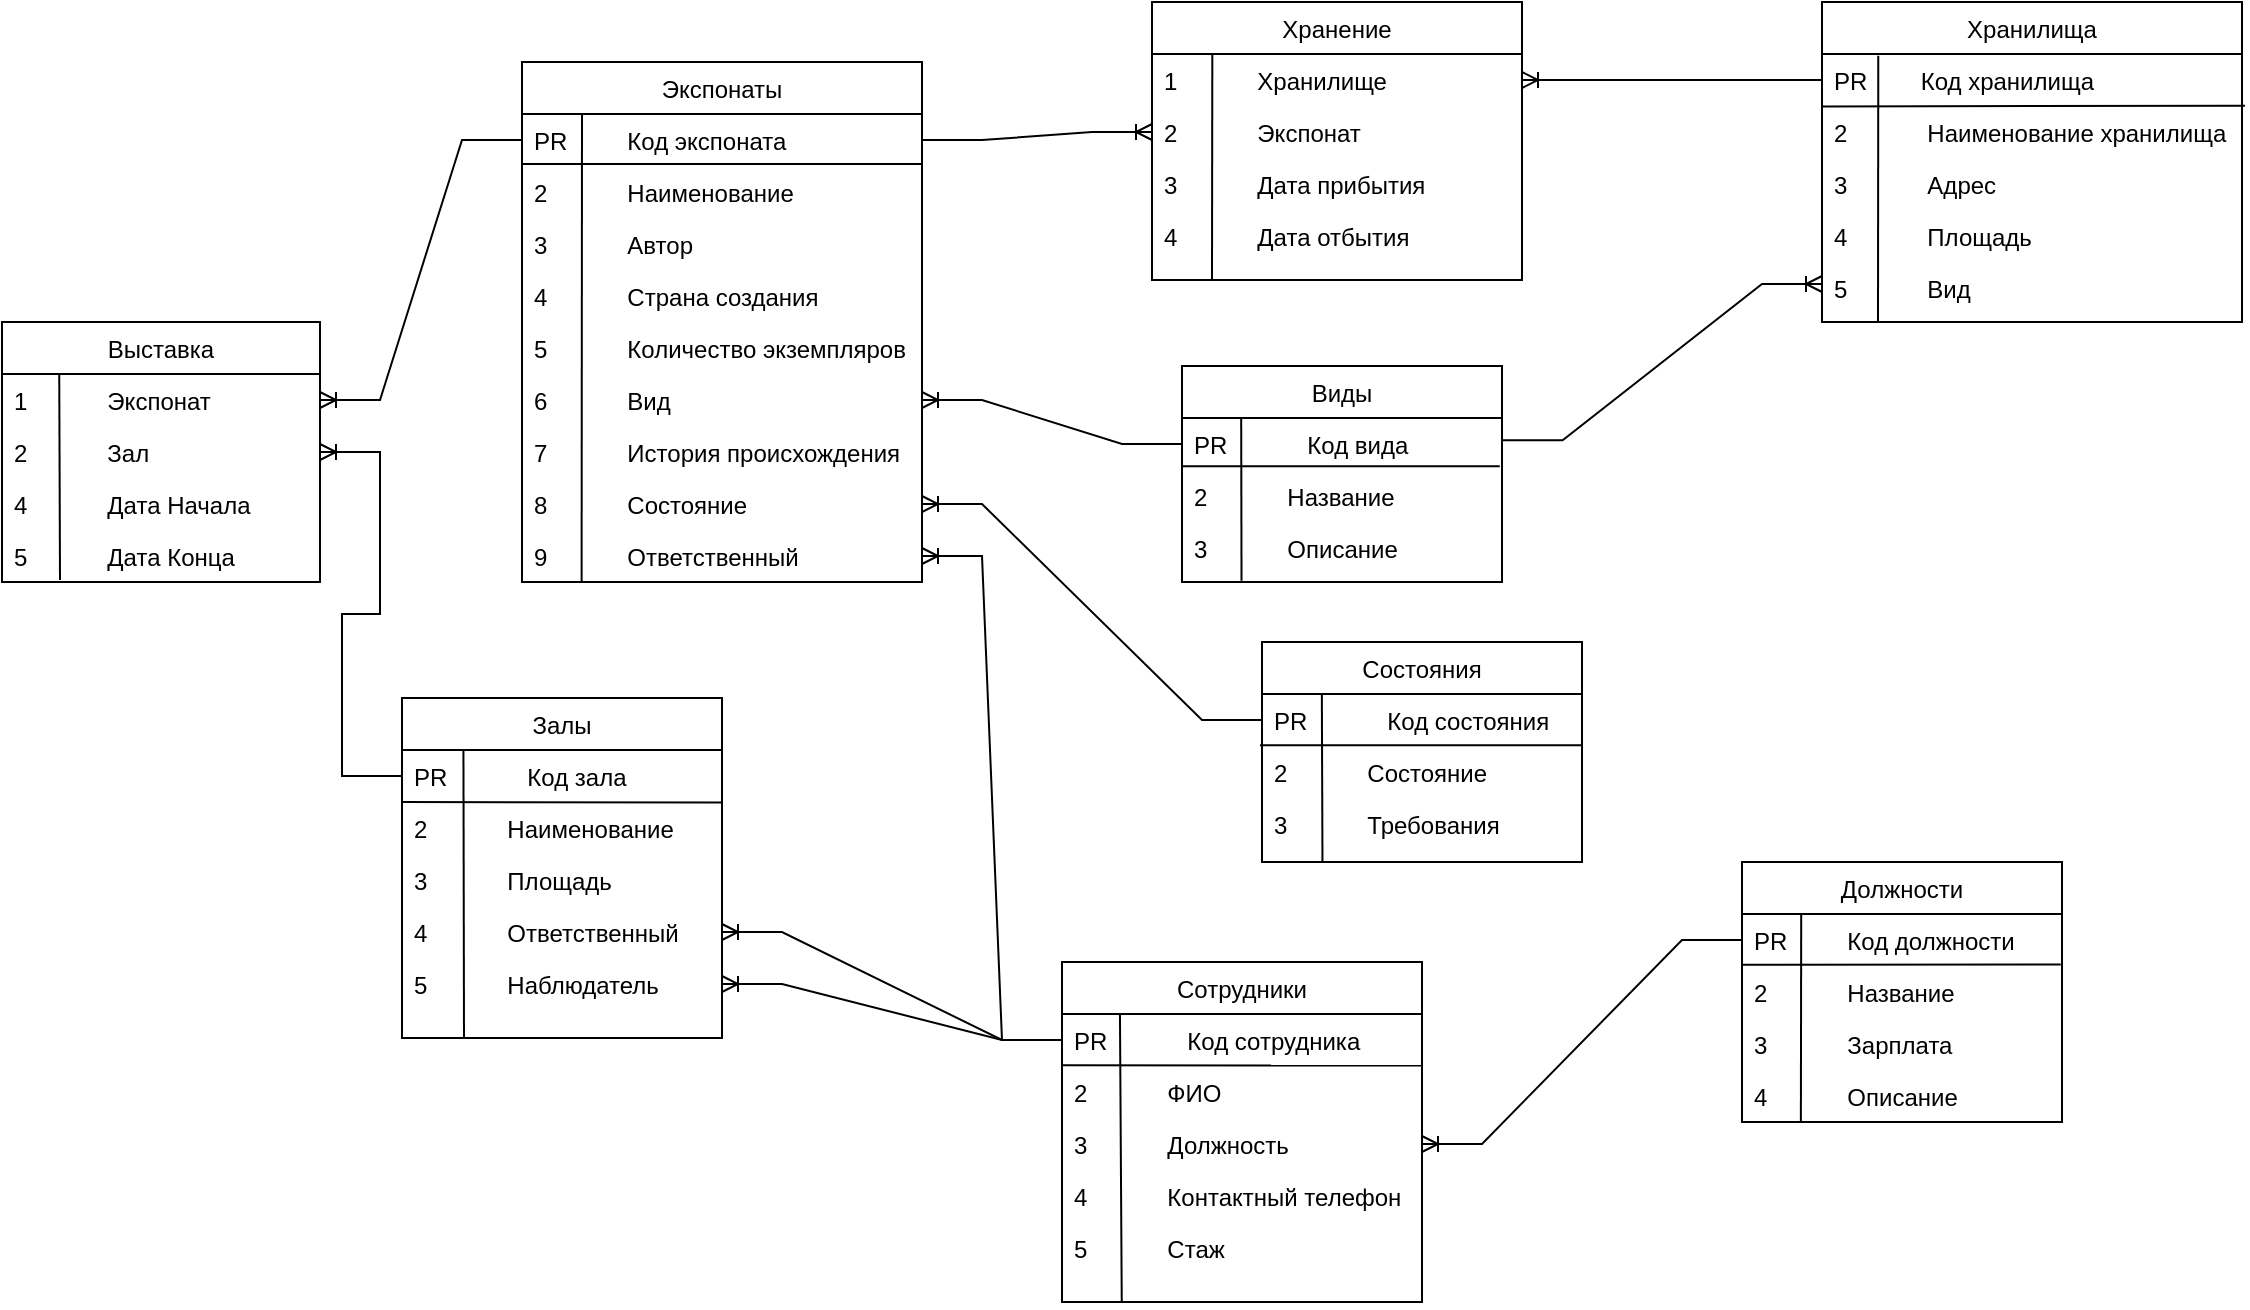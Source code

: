 <mxfile version="24.3.1" type="github">
  <diagram id="C5RBs43oDa-KdzZeNtuy" name="Page-1">
    <mxGraphModel dx="1921" dy="938" grid="0" gridSize="10" guides="0" tooltips="1" connect="0" arrows="0" fold="1" page="1" pageScale="1" pageWidth="1200" pageHeight="1920" math="0" shadow="0">
      <root>
        <mxCell id="WIyWlLk6GJQsqaUBKTNV-0" />
        <mxCell id="WIyWlLk6GJQsqaUBKTNV-1" parent="WIyWlLk6GJQsqaUBKTNV-0" />
        <mxCell id="zkfFHV4jXpPFQw0GAbJ--0" value="Виды" style="swimlane;fontStyle=0;align=center;verticalAlign=top;childLayout=stackLayout;horizontal=1;startSize=26;horizontalStack=0;resizeParent=1;resizeLast=0;collapsible=1;marginBottom=0;rounded=0;shadow=0;strokeWidth=1;" parent="WIyWlLk6GJQsqaUBKTNV-1" vertex="1">
          <mxGeometry x="653" y="276" width="160" height="108" as="geometry">
            <mxRectangle x="230" y="140" width="160" height="26" as="alternateBounds" />
          </mxGeometry>
        </mxCell>
        <mxCell id="zkfFHV4jXpPFQw0GAbJ--1" value="PR            Код вида" style="text;align=left;verticalAlign=top;spacingLeft=4;spacingRight=4;overflow=hidden;rotatable=0;points=[[0,0.5],[1,0.5]];portConstraint=eastwest;" parent="zkfFHV4jXpPFQw0GAbJ--0" vertex="1">
          <mxGeometry y="26" width="160" height="26" as="geometry" />
        </mxCell>
        <mxCell id="c0Nt_vPHu5qprPO2AvH4-62" value="" style="endArrow=none;html=1;rounded=0;exitX=0.186;exitY=1.132;exitDx=0;exitDy=0;exitPerimeter=0;entryX=0.185;entryY=0.013;entryDx=0;entryDy=0;entryPerimeter=0;" parent="zkfFHV4jXpPFQw0GAbJ--0" source="zkfFHV4jXpPFQw0GAbJ--3" target="zkfFHV4jXpPFQw0GAbJ--1" edge="1">
          <mxGeometry width="50" height="50" relative="1" as="geometry">
            <mxPoint x="20" y="100" as="sourcePoint" />
            <mxPoint x="70" y="50" as="targetPoint" />
          </mxGeometry>
        </mxCell>
        <mxCell id="zkfFHV4jXpPFQw0GAbJ--2" value="2            Название" style="text;align=left;verticalAlign=top;spacingLeft=4;spacingRight=4;overflow=hidden;rotatable=0;points=[[0,0.5],[1,0.5]];portConstraint=eastwest;rounded=0;shadow=0;html=0;" parent="zkfFHV4jXpPFQw0GAbJ--0" vertex="1">
          <mxGeometry y="52" width="160" height="26" as="geometry" />
        </mxCell>
        <mxCell id="zkfFHV4jXpPFQw0GAbJ--3" value="3            Описание" style="text;align=left;verticalAlign=top;spacingLeft=4;spacingRight=4;overflow=hidden;rotatable=0;points=[[0,0.5],[1,0.5]];portConstraint=eastwest;rounded=0;shadow=0;html=0;" parent="zkfFHV4jXpPFQw0GAbJ--0" vertex="1">
          <mxGeometry y="78" width="160" height="26" as="geometry" />
        </mxCell>
        <mxCell id="c0Nt_vPHu5qprPO2AvH4-61" value="" style="endArrow=none;html=1;rounded=0;entryX=0.993;entryY=-0.074;entryDx=0;entryDy=0;entryPerimeter=0;exitX=0.003;exitY=-0.074;exitDx=0;exitDy=0;exitPerimeter=0;" parent="zkfFHV4jXpPFQw0GAbJ--0" source="zkfFHV4jXpPFQw0GAbJ--2" target="zkfFHV4jXpPFQw0GAbJ--2" edge="1">
          <mxGeometry width="50" height="50" relative="1" as="geometry">
            <mxPoint x="60" y="140" as="sourcePoint" />
            <mxPoint x="110" y="90" as="targetPoint" />
          </mxGeometry>
        </mxCell>
        <mxCell id="zkfFHV4jXpPFQw0GAbJ--6" value="Экспонаты" style="swimlane;fontStyle=0;align=center;verticalAlign=top;childLayout=stackLayout;horizontal=1;startSize=26;horizontalStack=0;resizeParent=1;resizeLast=0;collapsible=1;marginBottom=0;rounded=0;shadow=0;strokeWidth=1;" parent="WIyWlLk6GJQsqaUBKTNV-1" vertex="1">
          <mxGeometry x="323" y="124" width="200" height="260" as="geometry">
            <mxRectangle x="130" y="380" width="160" height="26" as="alternateBounds" />
          </mxGeometry>
        </mxCell>
        <mxCell id="zkfFHV4jXpPFQw0GAbJ--7" value="PR         Код экспоната" style="text;align=left;verticalAlign=top;spacingLeft=4;spacingRight=4;overflow=hidden;rotatable=0;points=[[0,0.5],[1,0.5]];portConstraint=eastwest;" parent="zkfFHV4jXpPFQw0GAbJ--6" vertex="1">
          <mxGeometry y="26" width="200" height="26" as="geometry" />
        </mxCell>
        <mxCell id="c0Nt_vPHu5qprPO2AvH4-53" value="" style="endArrow=none;html=1;rounded=0;exitX=0;exitY=0.009;exitDx=0;exitDy=0;exitPerimeter=0;" parent="zkfFHV4jXpPFQw0GAbJ--6" edge="1">
          <mxGeometry width="50" height="50" relative="1" as="geometry">
            <mxPoint y="51" as="sourcePoint" />
            <mxPoint x="200" y="51" as="targetPoint" />
            <Array as="points">
              <mxPoint y="51" />
            </Array>
          </mxGeometry>
        </mxCell>
        <mxCell id="zkfFHV4jXpPFQw0GAbJ--8" value="2            Наименование" style="text;align=left;verticalAlign=top;spacingLeft=4;spacingRight=4;overflow=hidden;rotatable=0;points=[[0,0.5],[1,0.5]];portConstraint=eastwest;rounded=0;shadow=0;html=0;" parent="zkfFHV4jXpPFQw0GAbJ--6" vertex="1">
          <mxGeometry y="52" width="200" height="26" as="geometry" />
        </mxCell>
        <mxCell id="zkfFHV4jXpPFQw0GAbJ--10" value="3            Автор" style="text;align=left;verticalAlign=top;spacingLeft=4;spacingRight=4;overflow=hidden;rotatable=0;points=[[0,0.5],[1,0.5]];portConstraint=eastwest;fontStyle=0" parent="zkfFHV4jXpPFQw0GAbJ--6" vertex="1">
          <mxGeometry y="78" width="200" height="26" as="geometry" />
        </mxCell>
        <mxCell id="zkfFHV4jXpPFQw0GAbJ--11" value="4            Страна создания" style="text;align=left;verticalAlign=top;spacingLeft=4;spacingRight=4;overflow=hidden;rotatable=0;points=[[0,0.5],[1,0.5]];portConstraint=eastwest;" parent="zkfFHV4jXpPFQw0GAbJ--6" vertex="1">
          <mxGeometry y="104" width="200" height="26" as="geometry" />
        </mxCell>
        <mxCell id="c0Nt_vPHu5qprPO2AvH4-0" value="5            Количество экземпляров" style="text;align=left;verticalAlign=top;spacingLeft=4;spacingRight=4;overflow=hidden;rotatable=0;points=[[0,0.5],[1,0.5]];portConstraint=eastwest;" parent="zkfFHV4jXpPFQw0GAbJ--6" vertex="1">
          <mxGeometry y="130" width="200" height="26" as="geometry" />
        </mxCell>
        <mxCell id="c0Nt_vPHu5qprPO2AvH4-1" value="6            Вид" style="text;align=left;verticalAlign=top;spacingLeft=4;spacingRight=4;overflow=hidden;rotatable=0;points=[[0,0.5],[1,0.5]];portConstraint=eastwest;" parent="zkfFHV4jXpPFQw0GAbJ--6" vertex="1">
          <mxGeometry y="156" width="200" height="26" as="geometry" />
        </mxCell>
        <mxCell id="c0Nt_vPHu5qprPO2AvH4-55" value="" style="endArrow=none;html=1;rounded=0;exitX=0.15;exitY=0.016;exitDx=0;exitDy=0;exitPerimeter=0;entryX=0.149;entryY=0.992;entryDx=0;entryDy=0;entryPerimeter=0;" parent="zkfFHV4jXpPFQw0GAbJ--6" source="zkfFHV4jXpPFQw0GAbJ--7" target="c0Nt_vPHu5qprPO2AvH4-64" edge="1">
          <mxGeometry width="50" height="50" relative="1" as="geometry">
            <mxPoint x="30" y="30" as="sourcePoint" />
            <mxPoint x="30" y="240" as="targetPoint" />
            <Array as="points" />
          </mxGeometry>
        </mxCell>
        <mxCell id="c0Nt_vPHu5qprPO2AvH4-2" value="7            История происхождения" style="text;align=left;verticalAlign=top;spacingLeft=4;spacingRight=4;overflow=hidden;rotatable=0;points=[[0,0.5],[1,0.5]];portConstraint=eastwest;" parent="zkfFHV4jXpPFQw0GAbJ--6" vertex="1">
          <mxGeometry y="182" width="200" height="26" as="geometry" />
        </mxCell>
        <mxCell id="c0Nt_vPHu5qprPO2AvH4-3" value="8            Состояние" style="text;align=left;verticalAlign=top;spacingLeft=4;spacingRight=4;overflow=hidden;rotatable=0;points=[[0,0.5],[1,0.5]];portConstraint=eastwest;" parent="zkfFHV4jXpPFQw0GAbJ--6" vertex="1">
          <mxGeometry y="208" width="200" height="26" as="geometry" />
        </mxCell>
        <mxCell id="c0Nt_vPHu5qprPO2AvH4-64" value="9            Ответственный" style="text;align=left;verticalAlign=top;spacingLeft=4;spacingRight=4;overflow=hidden;rotatable=0;points=[[0,0.5],[1,0.5]];portConstraint=eastwest;" parent="zkfFHV4jXpPFQw0GAbJ--6" vertex="1">
          <mxGeometry y="234" width="200" height="26" as="geometry" />
        </mxCell>
        <mxCell id="zkfFHV4jXpPFQw0GAbJ--13" value="Выставка" style="swimlane;fontStyle=0;align=center;verticalAlign=top;childLayout=stackLayout;horizontal=1;startSize=26;horizontalStack=0;resizeParent=1;resizeLast=0;collapsible=1;marginBottom=0;rounded=0;shadow=0;strokeWidth=1;" parent="WIyWlLk6GJQsqaUBKTNV-1" vertex="1">
          <mxGeometry x="63" y="254" width="159" height="130" as="geometry">
            <mxRectangle x="340" y="380" width="170" height="26" as="alternateBounds" />
          </mxGeometry>
        </mxCell>
        <mxCell id="zkfFHV4jXpPFQw0GAbJ--14" value="1            Экспонат" style="text;align=left;verticalAlign=top;spacingLeft=4;spacingRight=4;overflow=hidden;rotatable=0;points=[[0,0.5],[1,0.5]];portConstraint=eastwest;" parent="zkfFHV4jXpPFQw0GAbJ--13" vertex="1">
          <mxGeometry y="26" width="159" height="26" as="geometry" />
        </mxCell>
        <mxCell id="c0Nt_vPHu5qprPO2AvH4-4" value="2            Зал" style="text;align=left;verticalAlign=top;spacingLeft=4;spacingRight=4;overflow=hidden;rotatable=0;points=[[0,0.5],[1,0.5]];portConstraint=eastwest;" parent="zkfFHV4jXpPFQw0GAbJ--13" vertex="1">
          <mxGeometry y="52" width="159" height="26" as="geometry" />
        </mxCell>
        <mxCell id="c0Nt_vPHu5qprPO2AvH4-50" value="" style="endArrow=none;html=1;rounded=0;entryX=0.18;entryY=0.006;entryDx=0;entryDy=0;entryPerimeter=0;" parent="zkfFHV4jXpPFQw0GAbJ--13" target="zkfFHV4jXpPFQw0GAbJ--14" edge="1">
          <mxGeometry width="50" height="50" relative="1" as="geometry">
            <mxPoint x="29" y="129" as="sourcePoint" />
            <mxPoint x="30" y="52" as="targetPoint" />
            <Array as="points" />
          </mxGeometry>
        </mxCell>
        <mxCell id="M3-gr9AZML5E623fwjWF-1" value="4            Дата Начала" style="text;align=left;verticalAlign=top;spacingLeft=4;spacingRight=4;overflow=hidden;rotatable=0;points=[[0,0.5],[1,0.5]];portConstraint=eastwest;" vertex="1" parent="zkfFHV4jXpPFQw0GAbJ--13">
          <mxGeometry y="78" width="159" height="26" as="geometry" />
        </mxCell>
        <mxCell id="M3-gr9AZML5E623fwjWF-2" value="5            Дата Конца" style="text;align=left;verticalAlign=top;spacingLeft=4;spacingRight=4;overflow=hidden;rotatable=0;points=[[0,0.5],[1,0.5]];portConstraint=eastwest;" vertex="1" parent="zkfFHV4jXpPFQw0GAbJ--13">
          <mxGeometry y="104" width="159" height="26" as="geometry" />
        </mxCell>
        <mxCell id="zkfFHV4jXpPFQw0GAbJ--17" value="Хранение" style="swimlane;fontStyle=0;align=center;verticalAlign=top;childLayout=stackLayout;horizontal=1;startSize=26;horizontalStack=0;resizeParent=1;resizeLast=0;collapsible=1;marginBottom=0;rounded=0;shadow=0;strokeWidth=1;" parent="WIyWlLk6GJQsqaUBKTNV-1" vertex="1">
          <mxGeometry x="638" y="94" width="185" height="139" as="geometry">
            <mxRectangle x="525" y="70" width="160" height="26" as="alternateBounds" />
          </mxGeometry>
        </mxCell>
        <mxCell id="c0Nt_vPHu5qprPO2AvH4-44" value="" style="endArrow=none;html=1;rounded=0;entryX=0.096;entryY=0;entryDx=0;entryDy=0;entryPerimeter=0;" parent="zkfFHV4jXpPFQw0GAbJ--17" edge="1">
          <mxGeometry width="50" height="50" relative="1" as="geometry">
            <mxPoint x="30" y="139" as="sourcePoint" />
            <mxPoint x="30.16" y="26" as="targetPoint" />
            <Array as="points">
              <mxPoint x="30" y="139" />
            </Array>
          </mxGeometry>
        </mxCell>
        <mxCell id="zkfFHV4jXpPFQw0GAbJ--18" value="1            Хранилище" style="text;align=left;verticalAlign=top;spacingLeft=4;spacingRight=4;overflow=hidden;rotatable=0;points=[[0,0.5],[1,0.5]];portConstraint=eastwest;" parent="zkfFHV4jXpPFQw0GAbJ--17" vertex="1">
          <mxGeometry y="26" width="185" height="26" as="geometry" />
        </mxCell>
        <mxCell id="zkfFHV4jXpPFQw0GAbJ--19" value="2            Экспонат" style="text;align=left;verticalAlign=top;spacingLeft=4;spacingRight=4;overflow=hidden;rotatable=0;points=[[0,0.5],[1,0.5]];portConstraint=eastwest;rounded=0;shadow=0;html=0;" parent="zkfFHV4jXpPFQw0GAbJ--17" vertex="1">
          <mxGeometry y="52" width="185" height="26" as="geometry" />
        </mxCell>
        <mxCell id="zkfFHV4jXpPFQw0GAbJ--20" value="3            Дата прибытия" style="text;align=left;verticalAlign=top;spacingLeft=4;spacingRight=4;overflow=hidden;rotatable=0;points=[[0,0.5],[1,0.5]];portConstraint=eastwest;rounded=0;shadow=0;html=0;" parent="zkfFHV4jXpPFQw0GAbJ--17" vertex="1">
          <mxGeometry y="78" width="185" height="26" as="geometry" />
        </mxCell>
        <mxCell id="zkfFHV4jXpPFQw0GAbJ--21" value="4            Дата отбытия" style="text;align=left;verticalAlign=top;spacingLeft=4;spacingRight=4;overflow=hidden;rotatable=0;points=[[0,0.5],[1,0.5]];portConstraint=eastwest;rounded=0;shadow=0;html=0;" parent="zkfFHV4jXpPFQw0GAbJ--17" vertex="1">
          <mxGeometry y="104" width="185" height="26" as="geometry" />
        </mxCell>
        <mxCell id="c0Nt_vPHu5qprPO2AvH4-7" value="Залы" style="swimlane;fontStyle=0;align=center;verticalAlign=top;childLayout=stackLayout;horizontal=1;startSize=26;horizontalStack=0;resizeParent=1;resizeLast=0;collapsible=1;marginBottom=0;rounded=0;shadow=0;strokeWidth=1;" parent="WIyWlLk6GJQsqaUBKTNV-1" vertex="1">
          <mxGeometry x="263" y="442" width="160" height="170" as="geometry">
            <mxRectangle x="340" y="380" width="170" height="26" as="alternateBounds" />
          </mxGeometry>
        </mxCell>
        <mxCell id="c0Nt_vPHu5qprPO2AvH4-8" value="PR            Код зала" style="text;align=left;verticalAlign=top;spacingLeft=4;spacingRight=4;overflow=hidden;rotatable=0;points=[[0,0.5],[1,0.5]];portConstraint=eastwest;" parent="c0Nt_vPHu5qprPO2AvH4-7" vertex="1">
          <mxGeometry y="26" width="160" height="26" as="geometry" />
        </mxCell>
        <mxCell id="c0Nt_vPHu5qprPO2AvH4-51" value="" style="endArrow=none;html=1;rounded=0;entryX=0.999;entryY=0.993;entryDx=0;entryDy=0;entryPerimeter=0;exitX=0;exitY=0.009;exitDx=0;exitDy=0;exitPerimeter=0;" parent="c0Nt_vPHu5qprPO2AvH4-7" edge="1">
          <mxGeometry width="50" height="50" relative="1" as="geometry">
            <mxPoint y="52" as="sourcePoint" />
            <mxPoint x="160" y="52.19" as="targetPoint" />
            <Array as="points">
              <mxPoint y="52" />
            </Array>
          </mxGeometry>
        </mxCell>
        <mxCell id="c0Nt_vPHu5qprPO2AvH4-9" value="2            Наименование" style="text;align=left;verticalAlign=top;spacingLeft=4;spacingRight=4;overflow=hidden;rotatable=0;points=[[0,0.5],[1,0.5]];portConstraint=eastwest;" parent="c0Nt_vPHu5qprPO2AvH4-7" vertex="1">
          <mxGeometry y="52" width="160" height="26" as="geometry" />
        </mxCell>
        <mxCell id="c0Nt_vPHu5qprPO2AvH4-52" value="" style="endArrow=none;html=1;rounded=0;exitX=0.185;exitY=1.001;exitDx=0;exitDy=0;exitPerimeter=0;entryX=0.192;entryY=0.011;entryDx=0;entryDy=0;entryPerimeter=0;" parent="c0Nt_vPHu5qprPO2AvH4-7" target="c0Nt_vPHu5qprPO2AvH4-8" edge="1">
          <mxGeometry width="50" height="50" relative="1" as="geometry">
            <mxPoint x="31" y="170" as="sourcePoint" />
            <mxPoint x="29" y="25" as="targetPoint" />
            <Array as="points" />
          </mxGeometry>
        </mxCell>
        <mxCell id="c0Nt_vPHu5qprPO2AvH4-10" value="3            Площадь" style="text;align=left;verticalAlign=top;spacingLeft=4;spacingRight=4;overflow=hidden;rotatable=0;points=[[0,0.5],[1,0.5]];portConstraint=eastwest;" parent="c0Nt_vPHu5qprPO2AvH4-7" vertex="1">
          <mxGeometry y="78" width="160" height="26" as="geometry" />
        </mxCell>
        <mxCell id="c0Nt_vPHu5qprPO2AvH4-11" value="4            Ответственный" style="text;align=left;verticalAlign=top;spacingLeft=4;spacingRight=4;overflow=hidden;rotatable=0;points=[[0,0.5],[1,0.5]];portConstraint=eastwest;" parent="c0Nt_vPHu5qprPO2AvH4-7" vertex="1">
          <mxGeometry y="104" width="160" height="26" as="geometry" />
        </mxCell>
        <mxCell id="c0Nt_vPHu5qprPO2AvH4-41" value="5            Наблюдатель" style="text;align=left;verticalAlign=top;spacingLeft=4;spacingRight=4;overflow=hidden;rotatable=0;points=[[0,0.5],[1,0.5]];portConstraint=eastwest;" parent="c0Nt_vPHu5qprPO2AvH4-7" vertex="1">
          <mxGeometry y="130" width="160" height="26" as="geometry" />
        </mxCell>
        <mxCell id="c0Nt_vPHu5qprPO2AvH4-12" value="Хранилища" style="swimlane;fontStyle=0;align=center;verticalAlign=top;childLayout=stackLayout;horizontal=1;startSize=26;horizontalStack=0;resizeParent=1;resizeLast=0;collapsible=1;marginBottom=0;rounded=0;shadow=0;strokeWidth=1;" parent="WIyWlLk6GJQsqaUBKTNV-1" vertex="1">
          <mxGeometry x="973" y="94" width="210" height="160" as="geometry">
            <mxRectangle x="550" y="140" width="160" height="26" as="alternateBounds" />
          </mxGeometry>
        </mxCell>
        <mxCell id="c0Nt_vPHu5qprPO2AvH4-13" value="PR        Код хранилища" style="text;align=left;verticalAlign=top;spacingLeft=4;spacingRight=4;overflow=hidden;rotatable=0;points=[[0,0.5],[1,0.5]];portConstraint=eastwest;" parent="c0Nt_vPHu5qprPO2AvH4-12" vertex="1">
          <mxGeometry y="26" width="210" height="26" as="geometry" />
        </mxCell>
        <mxCell id="c0Nt_vPHu5qprPO2AvH4-14" value="2            Наименование хранилища" style="text;align=left;verticalAlign=top;spacingLeft=4;spacingRight=4;overflow=hidden;rotatable=0;points=[[0,0.5],[1,0.5]];portConstraint=eastwest;rounded=0;shadow=0;html=0;" parent="c0Nt_vPHu5qprPO2AvH4-12" vertex="1">
          <mxGeometry y="52" width="210" height="26" as="geometry" />
        </mxCell>
        <mxCell id="c0Nt_vPHu5qprPO2AvH4-42" value="" style="endArrow=none;html=1;rounded=0;entryX=0.134;entryY=0.032;entryDx=0;entryDy=0;entryPerimeter=0;" parent="c0Nt_vPHu5qprPO2AvH4-12" target="c0Nt_vPHu5qprPO2AvH4-13" edge="1">
          <mxGeometry width="50" height="50" relative="1" as="geometry">
            <mxPoint x="28" y="160" as="sourcePoint" />
            <mxPoint x="-40" y="260" as="targetPoint" />
            <Array as="points">
              <mxPoint x="28" y="160" />
            </Array>
          </mxGeometry>
        </mxCell>
        <mxCell id="c0Nt_vPHu5qprPO2AvH4-15" value="3            Адрес" style="text;align=left;verticalAlign=top;spacingLeft=4;spacingRight=4;overflow=hidden;rotatable=0;points=[[0,0.5],[1,0.5]];portConstraint=eastwest;rounded=0;shadow=0;html=0;" parent="c0Nt_vPHu5qprPO2AvH4-12" vertex="1">
          <mxGeometry y="78" width="210" height="26" as="geometry" />
        </mxCell>
        <mxCell id="c0Nt_vPHu5qprPO2AvH4-16" value="4            Площадь" style="text;align=left;verticalAlign=top;spacingLeft=4;spacingRight=4;overflow=hidden;rotatable=0;points=[[0,0.5],[1,0.5]];portConstraint=eastwest;rounded=0;shadow=0;html=0;" parent="c0Nt_vPHu5qprPO2AvH4-12" vertex="1">
          <mxGeometry y="104" width="210" height="26" as="geometry" />
        </mxCell>
        <mxCell id="c0Nt_vPHu5qprPO2AvH4-17" value="5            Вид" style="text;align=left;verticalAlign=top;spacingLeft=4;spacingRight=4;overflow=hidden;rotatable=0;points=[[0,0.5],[1,0.5]];portConstraint=eastwest;rounded=0;shadow=0;html=0;" parent="c0Nt_vPHu5qprPO2AvH4-12" vertex="1">
          <mxGeometry y="130" width="210" height="26" as="geometry" />
        </mxCell>
        <mxCell id="c0Nt_vPHu5qprPO2AvH4-43" value="" style="endArrow=none;html=1;rounded=0;entryX=1.007;entryY=0.994;entryDx=0;entryDy=0;entryPerimeter=0;exitX=0;exitY=0.009;exitDx=0;exitDy=0;exitPerimeter=0;" parent="c0Nt_vPHu5qprPO2AvH4-12" source="c0Nt_vPHu5qprPO2AvH4-14" target="c0Nt_vPHu5qprPO2AvH4-13" edge="1">
          <mxGeometry width="50" height="50" relative="1" as="geometry">
            <mxPoint x="38" y="170" as="sourcePoint" />
            <mxPoint x="38" y="37" as="targetPoint" />
            <Array as="points">
              <mxPoint y="52" />
            </Array>
          </mxGeometry>
        </mxCell>
        <mxCell id="c0Nt_vPHu5qprPO2AvH4-23" value="Состояния" style="swimlane;fontStyle=0;align=center;verticalAlign=top;childLayout=stackLayout;horizontal=1;startSize=26;horizontalStack=0;resizeParent=1;resizeLast=0;collapsible=1;marginBottom=0;rounded=0;shadow=0;strokeWidth=1;" parent="WIyWlLk6GJQsqaUBKTNV-1" vertex="1">
          <mxGeometry x="693" y="414" width="160" height="110" as="geometry">
            <mxRectangle x="340" y="380" width="170" height="26" as="alternateBounds" />
          </mxGeometry>
        </mxCell>
        <mxCell id="c0Nt_vPHu5qprPO2AvH4-24" value="PR            Код состояния" style="text;align=left;verticalAlign=top;spacingLeft=4;spacingRight=4;overflow=hidden;rotatable=0;points=[[0,0.5],[1,0.5]];portConstraint=eastwest;" parent="c0Nt_vPHu5qprPO2AvH4-23" vertex="1">
          <mxGeometry y="26" width="160" height="26" as="geometry" />
        </mxCell>
        <mxCell id="c0Nt_vPHu5qprPO2AvH4-54" value="" style="endArrow=none;html=1;rounded=0;exitX=0;exitY=0.009;exitDx=0;exitDy=0;exitPerimeter=0;" parent="c0Nt_vPHu5qprPO2AvH4-23" edge="1">
          <mxGeometry width="50" height="50" relative="1" as="geometry">
            <mxPoint x="-1" y="51.6" as="sourcePoint" />
            <mxPoint x="160" y="51.6" as="targetPoint" />
            <Array as="points">
              <mxPoint x="-1" y="51.6" />
            </Array>
          </mxGeometry>
        </mxCell>
        <mxCell id="c0Nt_vPHu5qprPO2AvH4-25" value="2            Состояние" style="text;align=left;verticalAlign=top;spacingLeft=4;spacingRight=4;overflow=hidden;rotatable=0;points=[[0,0.5],[1,0.5]];portConstraint=eastwest;" parent="c0Nt_vPHu5qprPO2AvH4-23" vertex="1">
          <mxGeometry y="52" width="160" height="26" as="geometry" />
        </mxCell>
        <mxCell id="c0Nt_vPHu5qprPO2AvH4-26" value="3            Требования" style="text;align=left;verticalAlign=top;spacingLeft=4;spacingRight=4;overflow=hidden;rotatable=0;points=[[0,0.5],[1,0.5]];portConstraint=eastwest;" parent="c0Nt_vPHu5qprPO2AvH4-23" vertex="1">
          <mxGeometry y="78" width="160" height="32" as="geometry" />
        </mxCell>
        <mxCell id="c0Nt_vPHu5qprPO2AvH4-56" value="" style="endArrow=none;html=1;rounded=0;exitX=0.187;exitY=0.002;exitDx=0;exitDy=0;exitPerimeter=0;entryX=0.189;entryY=1.01;entryDx=0;entryDy=0;entryPerimeter=0;" parent="c0Nt_vPHu5qprPO2AvH4-23" source="c0Nt_vPHu5qprPO2AvH4-24" target="c0Nt_vPHu5qprPO2AvH4-26" edge="1">
          <mxGeometry width="50" height="50" relative="1" as="geometry">
            <mxPoint x="-70" y="110" as="sourcePoint" />
            <mxPoint x="30" y="110" as="targetPoint" />
            <Array as="points" />
          </mxGeometry>
        </mxCell>
        <mxCell id="c0Nt_vPHu5qprPO2AvH4-28" value="Сотрудники" style="swimlane;fontStyle=0;align=center;verticalAlign=top;childLayout=stackLayout;horizontal=1;startSize=26;horizontalStack=0;resizeParent=1;resizeLast=0;collapsible=1;marginBottom=0;rounded=0;shadow=0;strokeWidth=1;" parent="WIyWlLk6GJQsqaUBKTNV-1" vertex="1">
          <mxGeometry x="593" y="574" width="180" height="170" as="geometry">
            <mxRectangle x="340" y="380" width="170" height="26" as="alternateBounds" />
          </mxGeometry>
        </mxCell>
        <mxCell id="c0Nt_vPHu5qprPO2AvH4-29" value="PR            Код сотрудника" style="text;align=left;verticalAlign=top;spacingLeft=4;spacingRight=4;overflow=hidden;rotatable=0;points=[[0,0.5],[1,0.5]];portConstraint=eastwest;" parent="c0Nt_vPHu5qprPO2AvH4-28" vertex="1">
          <mxGeometry y="26" width="180" height="26" as="geometry" />
        </mxCell>
        <mxCell id="c0Nt_vPHu5qprPO2AvH4-58" value="" style="endArrow=none;html=1;rounded=0;entryX=1.001;entryY=-0.008;entryDx=0;entryDy=0;entryPerimeter=0;exitX=0;exitY=0.009;exitDx=0;exitDy=0;exitPerimeter=0;" parent="c0Nt_vPHu5qprPO2AvH4-28" target="c0Nt_vPHu5qprPO2AvH4-30" edge="1">
          <mxGeometry width="50" height="50" relative="1" as="geometry">
            <mxPoint y="51.6" as="sourcePoint" />
            <mxPoint x="211" y="51.6" as="targetPoint" />
            <Array as="points">
              <mxPoint y="51.6" />
            </Array>
          </mxGeometry>
        </mxCell>
        <mxCell id="c0Nt_vPHu5qprPO2AvH4-30" value="2            ФИО" style="text;align=left;verticalAlign=top;spacingLeft=4;spacingRight=4;overflow=hidden;rotatable=0;points=[[0,0.5],[1,0.5]];portConstraint=eastwest;" parent="c0Nt_vPHu5qprPO2AvH4-28" vertex="1">
          <mxGeometry y="52" width="180" height="26" as="geometry" />
        </mxCell>
        <mxCell id="c0Nt_vPHu5qprPO2AvH4-31" value="3            Должность" style="text;align=left;verticalAlign=top;spacingLeft=4;spacingRight=4;overflow=hidden;rotatable=0;points=[[0,0.5],[1,0.5]];portConstraint=eastwest;" parent="c0Nt_vPHu5qprPO2AvH4-28" vertex="1">
          <mxGeometry y="78" width="180" height="26" as="geometry" />
        </mxCell>
        <mxCell id="c0Nt_vPHu5qprPO2AvH4-32" value="4            Контактный телефон" style="text;align=left;verticalAlign=top;spacingLeft=4;spacingRight=4;overflow=hidden;rotatable=0;points=[[0,0.5],[1,0.5]];portConstraint=eastwest;" parent="c0Nt_vPHu5qprPO2AvH4-28" vertex="1">
          <mxGeometry y="104" width="180" height="26" as="geometry" />
        </mxCell>
        <mxCell id="c0Nt_vPHu5qprPO2AvH4-33" value="5            Стаж" style="text;align=left;verticalAlign=top;spacingLeft=4;spacingRight=4;overflow=hidden;rotatable=0;points=[[0,0.5],[1,0.5]];portConstraint=eastwest;" parent="c0Nt_vPHu5qprPO2AvH4-28" vertex="1">
          <mxGeometry y="130" width="180" height="40" as="geometry" />
        </mxCell>
        <mxCell id="c0Nt_vPHu5qprPO2AvH4-63" value="" style="endArrow=none;html=1;rounded=0;entryX=0.161;entryY=0.009;entryDx=0;entryDy=0;entryPerimeter=0;exitX=0.166;exitY=0.997;exitDx=0;exitDy=0;exitPerimeter=0;" parent="c0Nt_vPHu5qprPO2AvH4-28" source="c0Nt_vPHu5qprPO2AvH4-33" target="c0Nt_vPHu5qprPO2AvH4-29" edge="1">
          <mxGeometry width="50" height="50" relative="1" as="geometry">
            <mxPoint x="50" y="120" as="sourcePoint" />
            <mxPoint x="100" y="70" as="targetPoint" />
          </mxGeometry>
        </mxCell>
        <mxCell id="c0Nt_vPHu5qprPO2AvH4-34" value="Должности" style="swimlane;fontStyle=0;align=center;verticalAlign=top;childLayout=stackLayout;horizontal=1;startSize=26;horizontalStack=0;resizeParent=1;resizeLast=0;collapsible=1;marginBottom=0;rounded=0;shadow=0;strokeWidth=1;" parent="WIyWlLk6GJQsqaUBKTNV-1" vertex="1">
          <mxGeometry x="933" y="524" width="160" height="130" as="geometry">
            <mxRectangle x="340" y="380" width="170" height="26" as="alternateBounds" />
          </mxGeometry>
        </mxCell>
        <mxCell id="c0Nt_vPHu5qprPO2AvH4-35" value="PR         Код должности" style="text;align=left;verticalAlign=top;spacingLeft=4;spacingRight=4;overflow=hidden;rotatable=0;points=[[0,0.5],[1,0.5]];portConstraint=eastwest;" parent="c0Nt_vPHu5qprPO2AvH4-34" vertex="1">
          <mxGeometry y="26" width="160" height="26" as="geometry" />
        </mxCell>
        <mxCell id="c0Nt_vPHu5qprPO2AvH4-60" value="" style="endArrow=none;html=1;rounded=0;entryX=0.996;entryY=0.97;entryDx=0;entryDy=0;entryPerimeter=0;exitX=0;exitY=0.009;exitDx=0;exitDy=0;exitPerimeter=0;" parent="c0Nt_vPHu5qprPO2AvH4-34" target="c0Nt_vPHu5qprPO2AvH4-35" edge="1">
          <mxGeometry width="50" height="50" relative="1" as="geometry">
            <mxPoint y="51.43" as="sourcePoint" />
            <mxPoint x="211" y="51.43" as="targetPoint" />
            <Array as="points">
              <mxPoint y="51.43" />
            </Array>
          </mxGeometry>
        </mxCell>
        <mxCell id="c0Nt_vPHu5qprPO2AvH4-36" value="2            Название" style="text;align=left;verticalAlign=top;spacingLeft=4;spacingRight=4;overflow=hidden;rotatable=0;points=[[0,0.5],[1,0.5]];portConstraint=eastwest;" parent="c0Nt_vPHu5qprPO2AvH4-34" vertex="1">
          <mxGeometry y="52" width="160" height="26" as="geometry" />
        </mxCell>
        <mxCell id="c0Nt_vPHu5qprPO2AvH4-37" value="3            Зарплата" style="text;align=left;verticalAlign=top;spacingLeft=4;spacingRight=4;overflow=hidden;rotatable=0;points=[[0,0.5],[1,0.5]];portConstraint=eastwest;" parent="c0Nt_vPHu5qprPO2AvH4-34" vertex="1">
          <mxGeometry y="78" width="160" height="26" as="geometry" />
        </mxCell>
        <mxCell id="c0Nt_vPHu5qprPO2AvH4-38" value="4            Описание" style="text;align=left;verticalAlign=top;spacingLeft=4;spacingRight=4;overflow=hidden;rotatable=0;points=[[0,0.5],[1,0.5]];portConstraint=eastwest;" parent="c0Nt_vPHu5qprPO2AvH4-34" vertex="1">
          <mxGeometry y="104" width="160" height="26" as="geometry" />
        </mxCell>
        <mxCell id="c0Nt_vPHu5qprPO2AvH4-59" value="" style="endArrow=none;html=1;rounded=0;entryX=0.185;entryY=-0.013;entryDx=0;entryDy=0;entryPerimeter=0;exitX=0.184;exitY=1.015;exitDx=0;exitDy=0;exitPerimeter=0;" parent="c0Nt_vPHu5qprPO2AvH4-34" source="c0Nt_vPHu5qprPO2AvH4-38" target="c0Nt_vPHu5qprPO2AvH4-35" edge="1">
          <mxGeometry width="50" height="50" relative="1" as="geometry">
            <mxPoint y="180" as="sourcePoint" />
            <mxPoint x="211" y="180" as="targetPoint" />
            <Array as="points">
              <mxPoint x="30" y="130" />
            </Array>
          </mxGeometry>
        </mxCell>
        <mxCell id="c0Nt_vPHu5qprPO2AvH4-72" value="" style="edgeStyle=entityRelationEdgeStyle;fontSize=12;html=1;endArrow=ERoneToMany;rounded=0;entryX=0;entryY=0.5;entryDx=0;entryDy=0;exitX=1;exitY=0.5;exitDx=0;exitDy=0;" parent="WIyWlLk6GJQsqaUBKTNV-1" source="zkfFHV4jXpPFQw0GAbJ--7" target="zkfFHV4jXpPFQw0GAbJ--19" edge="1">
          <mxGeometry width="100" height="100" relative="1" as="geometry">
            <mxPoint x="533" y="314" as="sourcePoint" />
            <mxPoint x="633" y="214" as="targetPoint" />
          </mxGeometry>
        </mxCell>
        <mxCell id="c0Nt_vPHu5qprPO2AvH4-73" value="" style="edgeStyle=entityRelationEdgeStyle;fontSize=12;html=1;endArrow=ERoneToMany;rounded=0;entryX=1;entryY=0.5;entryDx=0;entryDy=0;exitX=0;exitY=0.5;exitDx=0;exitDy=0;" parent="WIyWlLk6GJQsqaUBKTNV-1" source="zkfFHV4jXpPFQw0GAbJ--7" target="zkfFHV4jXpPFQw0GAbJ--14" edge="1">
          <mxGeometry width="100" height="100" relative="1" as="geometry">
            <mxPoint x="243" y="164" as="sourcePoint" />
            <mxPoint x="263" y="264" as="targetPoint" />
            <Array as="points">
              <mxPoint x="223" y="184" />
            </Array>
          </mxGeometry>
        </mxCell>
        <mxCell id="c0Nt_vPHu5qprPO2AvH4-74" value="" style="edgeStyle=entityRelationEdgeStyle;fontSize=12;html=1;endArrow=ERoneToMany;rounded=0;entryX=1;entryY=0.5;entryDx=0;entryDy=0;exitX=0;exitY=0.5;exitDx=0;exitDy=0;" parent="WIyWlLk6GJQsqaUBKTNV-1" source="c0Nt_vPHu5qprPO2AvH4-8" target="c0Nt_vPHu5qprPO2AvH4-4" edge="1">
          <mxGeometry width="100" height="100" relative="1" as="geometry">
            <mxPoint x="213" y="434" as="sourcePoint" />
            <mxPoint x="113" y="564" as="targetPoint" />
            <Array as="points">
              <mxPoint x="113" y="455" />
            </Array>
          </mxGeometry>
        </mxCell>
        <mxCell id="c0Nt_vPHu5qprPO2AvH4-75" value="" style="edgeStyle=entityRelationEdgeStyle;fontSize=12;html=1;endArrow=ERoneToMany;rounded=0;entryX=1;entryY=0.5;entryDx=0;entryDy=0;exitX=0;exitY=0.5;exitDx=0;exitDy=0;" parent="WIyWlLk6GJQsqaUBKTNV-1" source="c0Nt_vPHu5qprPO2AvH4-24" target="c0Nt_vPHu5qprPO2AvH4-3" edge="1">
          <mxGeometry width="100" height="100" relative="1" as="geometry">
            <mxPoint x="613" y="516" as="sourcePoint" />
            <mxPoint x="573" y="354" as="targetPoint" />
            <Array as="points">
              <mxPoint x="463" y="490" />
              <mxPoint x="493" y="524" />
            </Array>
          </mxGeometry>
        </mxCell>
        <mxCell id="c0Nt_vPHu5qprPO2AvH4-76" value="" style="edgeStyle=entityRelationEdgeStyle;fontSize=12;html=1;endArrow=ERoneToMany;rounded=0;entryX=1;entryY=0.5;entryDx=0;entryDy=0;exitX=0;exitY=0.5;exitDx=0;exitDy=0;" parent="WIyWlLk6GJQsqaUBKTNV-1" source="c0Nt_vPHu5qprPO2AvH4-29" target="c0Nt_vPHu5qprPO2AvH4-64" edge="1">
          <mxGeometry width="100" height="100" relative="1" as="geometry">
            <mxPoint x="543" y="673" as="sourcePoint" />
            <mxPoint x="533" y="355" as="targetPoint" />
            <Array as="points">
              <mxPoint x="573" y="504" />
              <mxPoint x="573" y="494" />
              <mxPoint x="553" y="434" />
              <mxPoint x="473" y="500" />
              <mxPoint x="503" y="534" />
            </Array>
          </mxGeometry>
        </mxCell>
        <mxCell id="c0Nt_vPHu5qprPO2AvH4-77" value="" style="edgeStyle=entityRelationEdgeStyle;fontSize=12;html=1;endArrow=ERoneToMany;rounded=0;entryX=1;entryY=0.5;entryDx=0;entryDy=0;exitX=0;exitY=0.5;exitDx=0;exitDy=0;" parent="WIyWlLk6GJQsqaUBKTNV-1" source="c0Nt_vPHu5qprPO2AvH4-35" target="c0Nt_vPHu5qprPO2AvH4-31" edge="1">
          <mxGeometry width="100" height="100" relative="1" as="geometry">
            <mxPoint x="1063" y="533" as="sourcePoint" />
            <mxPoint x="918" y="521" as="targetPoint" />
            <Array as="points">
              <mxPoint x="868" y="650" />
              <mxPoint x="898" y="684" />
            </Array>
          </mxGeometry>
        </mxCell>
        <mxCell id="c0Nt_vPHu5qprPO2AvH4-78" value="" style="edgeStyle=entityRelationEdgeStyle;fontSize=12;html=1;endArrow=ERoneToMany;rounded=0;entryX=1;entryY=0.5;entryDx=0;entryDy=0;exitX=0;exitY=0.5;exitDx=0;exitDy=0;" parent="WIyWlLk6GJQsqaUBKTNV-1" source="zkfFHV4jXpPFQw0GAbJ--1" target="c0Nt_vPHu5qprPO2AvH4-1" edge="1">
          <mxGeometry width="100" height="100" relative="1" as="geometry">
            <mxPoint x="748" y="566" as="sourcePoint" />
            <mxPoint x="603" y="554" as="targetPoint" />
            <Array as="points">
              <mxPoint x="553" y="683" />
              <mxPoint x="583" y="717" />
            </Array>
          </mxGeometry>
        </mxCell>
        <mxCell id="c0Nt_vPHu5qprPO2AvH4-79" value="" style="edgeStyle=entityRelationEdgeStyle;fontSize=12;html=1;endArrow=ERoneToMany;rounded=0;entryX=1;entryY=0.5;entryDx=0;entryDy=0;exitX=0;exitY=0.5;exitDx=0;exitDy=0;" parent="WIyWlLk6GJQsqaUBKTNV-1" source="c0Nt_vPHu5qprPO2AvH4-29" target="c0Nt_vPHu5qprPO2AvH4-11" edge="1">
          <mxGeometry width="100" height="100" relative="1" as="geometry">
            <mxPoint x="403" y="734" as="sourcePoint" />
            <mxPoint x="503" y="634" as="targetPoint" />
          </mxGeometry>
        </mxCell>
        <mxCell id="c0Nt_vPHu5qprPO2AvH4-80" value="" style="edgeStyle=entityRelationEdgeStyle;fontSize=12;html=1;endArrow=ERoneToMany;rounded=0;entryX=1;entryY=0.5;entryDx=0;entryDy=0;exitX=0;exitY=0.5;exitDx=0;exitDy=0;" parent="WIyWlLk6GJQsqaUBKTNV-1" source="c0Nt_vPHu5qprPO2AvH4-29" target="c0Nt_vPHu5qprPO2AvH4-41" edge="1">
          <mxGeometry width="100" height="100" relative="1" as="geometry">
            <mxPoint x="603" y="623" as="sourcePoint" />
            <mxPoint x="433" y="569" as="targetPoint" />
          </mxGeometry>
        </mxCell>
        <mxCell id="c0Nt_vPHu5qprPO2AvH4-81" value="" style="edgeStyle=entityRelationEdgeStyle;fontSize=12;html=1;endArrow=ERoneToMany;rounded=0;entryX=1;entryY=0.5;entryDx=0;entryDy=0;exitX=0;exitY=0.5;exitDx=0;exitDy=0;" parent="WIyWlLk6GJQsqaUBKTNV-1" source="c0Nt_vPHu5qprPO2AvH4-13" target="zkfFHV4jXpPFQw0GAbJ--18" edge="1">
          <mxGeometry width="100" height="100" relative="1" as="geometry">
            <mxPoint x="863" y="354" as="sourcePoint" />
            <mxPoint x="963" y="254" as="targetPoint" />
          </mxGeometry>
        </mxCell>
        <mxCell id="M3-gr9AZML5E623fwjWF-0" value="" style="edgeStyle=entityRelationEdgeStyle;fontSize=12;html=1;endArrow=ERoneToMany;rounded=0;entryX=0;entryY=0.423;entryDx=0;entryDy=0;exitX=1.002;exitY=0.428;exitDx=0;exitDy=0;exitPerimeter=0;entryPerimeter=0;" edge="1" parent="WIyWlLk6GJQsqaUBKTNV-1" source="zkfFHV4jXpPFQw0GAbJ--1" target="c0Nt_vPHu5qprPO2AvH4-17">
          <mxGeometry width="100" height="100" relative="1" as="geometry">
            <mxPoint x="1060" y="351" as="sourcePoint" />
            <mxPoint x="930" y="329" as="targetPoint" />
            <Array as="points">
              <mxPoint x="960" y="719" />
              <mxPoint x="990" y="753" />
            </Array>
          </mxGeometry>
        </mxCell>
      </root>
    </mxGraphModel>
  </diagram>
</mxfile>
